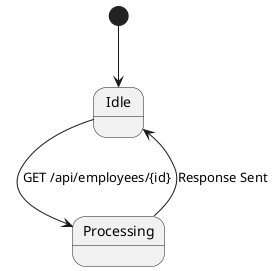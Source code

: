 @startuml
[*] --> Idle
Idle --> Processing : GET /api/employees/{id}
Processing --> Idle : Response Sent
@enduml
